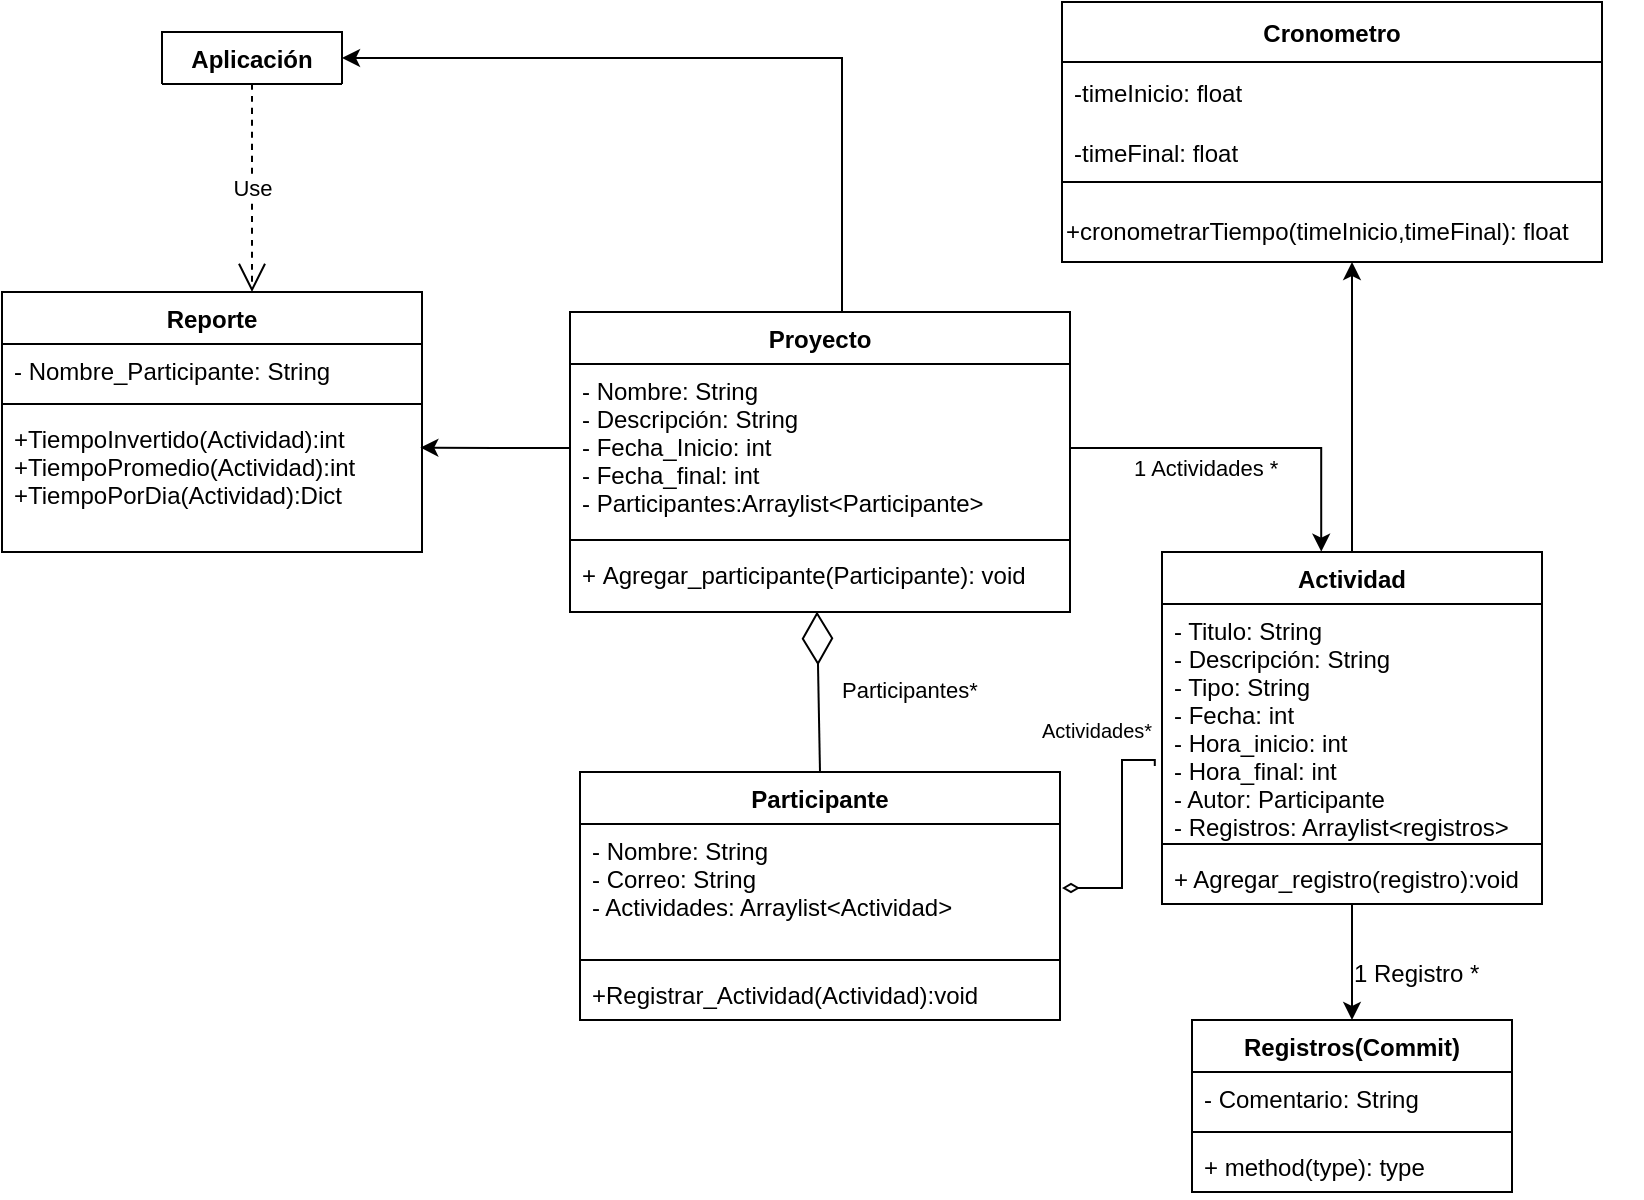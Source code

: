 <mxfile version="17.1.3" type="github">
  <diagram id="incmQxMKSfGl5wKCG0BV" name="Page-1">
    <mxGraphModel dx="1038" dy="571" grid="1" gridSize="10" guides="1" tooltips="1" connect="1" arrows="1" fold="1" page="1" pageScale="1" pageWidth="827" pageHeight="1169" math="0" shadow="0">
      <root>
        <mxCell id="0" />
        <mxCell id="1" parent="0" />
        <mxCell id="nMU5c8A6cCMtayBZ8T7W-9" style="edgeStyle=orthogonalEdgeStyle;rounded=0;orthogonalLoop=1;jettySize=auto;html=1;entryX=0.5;entryY=0;entryDx=0;entryDy=0;" edge="1" parent="1" source="XddrjZvcEHtdNuk61_eD-15" target="J5dITe3deXA6337DX1ma-1">
          <mxGeometry relative="1" as="geometry" />
        </mxCell>
        <mxCell id="nMU5c8A6cCMtayBZ8T7W-10" style="edgeStyle=orthogonalEdgeStyle;rounded=0;orthogonalLoop=1;jettySize=auto;html=1;entryX=0.5;entryY=1;entryDx=0;entryDy=0;" edge="1" parent="1" source="XddrjZvcEHtdNuk61_eD-15" target="nMU5c8A6cCMtayBZ8T7W-7">
          <mxGeometry relative="1" as="geometry" />
        </mxCell>
        <mxCell id="XddrjZvcEHtdNuk61_eD-15" value="Actividad" style="swimlane;fontStyle=1;align=center;verticalAlign=top;childLayout=stackLayout;horizontal=1;startSize=26;horizontalStack=0;resizeParent=1;resizeParentMax=0;resizeLast=0;collapsible=1;marginBottom=0;" parent="1" vertex="1">
          <mxGeometry x="600" y="360" width="190" height="176" as="geometry" />
        </mxCell>
        <mxCell id="XddrjZvcEHtdNuk61_eD-16" value="- Titulo: String &#xa;- Descripción: String&#xa;- Tipo: String&#xa;- Fecha: int&#xa;- Hora_inicio: int&#xa;- Hora_final: int&#xa;- Autor: Participante&#xa;- Registros: Arraylist&lt;registros&gt;" style="text;strokeColor=none;fillColor=none;align=left;verticalAlign=top;spacingLeft=4;spacingRight=4;overflow=hidden;rotatable=0;points=[[0,0.5],[1,0.5]];portConstraint=eastwest;" parent="XddrjZvcEHtdNuk61_eD-15" vertex="1">
          <mxGeometry y="26" width="190" height="116" as="geometry" />
        </mxCell>
        <mxCell id="XddrjZvcEHtdNuk61_eD-17" value="" style="line;strokeWidth=1;fillColor=none;align=left;verticalAlign=middle;spacingTop=-1;spacingLeft=3;spacingRight=3;rotatable=0;labelPosition=right;points=[];portConstraint=eastwest;" parent="XddrjZvcEHtdNuk61_eD-15" vertex="1">
          <mxGeometry y="142" width="190" height="8" as="geometry" />
        </mxCell>
        <mxCell id="XddrjZvcEHtdNuk61_eD-18" value="+ Agregar_registro(registro):void" style="text;strokeColor=none;fillColor=none;align=left;verticalAlign=top;spacingLeft=4;spacingRight=4;overflow=hidden;rotatable=0;points=[[0,0.5],[1,0.5]];portConstraint=eastwest;" parent="XddrjZvcEHtdNuk61_eD-15" vertex="1">
          <mxGeometry y="150" width="190" height="26" as="geometry" />
        </mxCell>
        <mxCell id="XddrjZvcEHtdNuk61_eD-19" value="Reporte" style="swimlane;fontStyle=1;align=center;verticalAlign=top;childLayout=stackLayout;horizontal=1;startSize=26;horizontalStack=0;resizeParent=1;resizeParentMax=0;resizeLast=0;collapsible=1;marginBottom=0;" parent="1" vertex="1">
          <mxGeometry x="20" y="230" width="210" height="130" as="geometry" />
        </mxCell>
        <mxCell id="XddrjZvcEHtdNuk61_eD-20" value="- Nombre_Participante: String" style="text;strokeColor=none;fillColor=none;align=left;verticalAlign=top;spacingLeft=4;spacingRight=4;overflow=hidden;rotatable=0;points=[[0,0.5],[1,0.5]];portConstraint=eastwest;" parent="XddrjZvcEHtdNuk61_eD-19" vertex="1">
          <mxGeometry y="26" width="210" height="26" as="geometry" />
        </mxCell>
        <mxCell id="XddrjZvcEHtdNuk61_eD-21" value="" style="line;strokeWidth=1;fillColor=none;align=left;verticalAlign=middle;spacingTop=-1;spacingLeft=3;spacingRight=3;rotatable=0;labelPosition=right;points=[];portConstraint=eastwest;" parent="XddrjZvcEHtdNuk61_eD-19" vertex="1">
          <mxGeometry y="52" width="210" height="8" as="geometry" />
        </mxCell>
        <mxCell id="XddrjZvcEHtdNuk61_eD-22" value="+TiempoInvertido(Actividad):int&#xa;+TiempoPromedio(Actividad):int&#xa;+TiempoPorDia(Actividad):Dict" style="text;strokeColor=none;fillColor=none;align=left;verticalAlign=top;spacingLeft=4;spacingRight=4;overflow=hidden;rotatable=0;points=[[0,0.5],[1,0.5]];portConstraint=eastwest;" parent="XddrjZvcEHtdNuk61_eD-19" vertex="1">
          <mxGeometry y="60" width="210" height="70" as="geometry" />
        </mxCell>
        <mxCell id="ZXk9ccuYGaarNcg2VIB--41" style="edgeStyle=orthogonalEdgeStyle;rounded=0;orthogonalLoop=1;jettySize=auto;html=1;entryX=1;entryY=0.5;entryDx=0;entryDy=0;" parent="1" source="ZXk9ccuYGaarNcg2VIB--42" target="ZXk9ccuYGaarNcg2VIB--51" edge="1">
          <mxGeometry relative="1" as="geometry">
            <Array as="points">
              <mxPoint x="440" y="113" />
            </Array>
          </mxGeometry>
        </mxCell>
        <mxCell id="ZXk9ccuYGaarNcg2VIB--42" value="Proyecto" style="swimlane;fontStyle=1;align=center;verticalAlign=top;childLayout=stackLayout;horizontal=1;startSize=26;horizontalStack=0;resizeParent=1;resizeParentMax=0;resizeLast=0;collapsible=1;marginBottom=0;" parent="1" vertex="1">
          <mxGeometry x="304" y="240" width="250" height="150" as="geometry">
            <mxRectangle x="289" y="220" width="80" height="26" as="alternateBounds" />
          </mxGeometry>
        </mxCell>
        <mxCell id="ZXk9ccuYGaarNcg2VIB--43" value="- Nombre: String&#xa;- Descripción: String&#xa;- Fecha_Inicio: int&#xa;- Fecha_final: int&#xa;- Participantes:Arraylist&lt;Participante&gt;" style="text;strokeColor=none;fillColor=none;align=left;verticalAlign=top;spacingLeft=4;spacingRight=4;overflow=hidden;rotatable=0;points=[[0,0.5],[1,0.5]];portConstraint=eastwest;" parent="ZXk9ccuYGaarNcg2VIB--42" vertex="1">
          <mxGeometry y="26" width="250" height="84" as="geometry" />
        </mxCell>
        <mxCell id="ZXk9ccuYGaarNcg2VIB--44" value="" style="line;strokeWidth=1;fillColor=none;align=left;verticalAlign=middle;spacingTop=-1;spacingLeft=3;spacingRight=3;rotatable=0;labelPosition=right;points=[];portConstraint=eastwest;" parent="ZXk9ccuYGaarNcg2VIB--42" vertex="1">
          <mxGeometry y="110" width="250" height="8" as="geometry" />
        </mxCell>
        <mxCell id="ZXk9ccuYGaarNcg2VIB--45" value="+ Agregar_participante(Participante): void" style="text;strokeColor=none;fillColor=none;align=left;verticalAlign=top;spacingLeft=4;spacingRight=4;overflow=hidden;rotatable=0;points=[[0,0.5],[1,0.5]];portConstraint=eastwest;" parent="ZXk9ccuYGaarNcg2VIB--42" vertex="1">
          <mxGeometry y="118" width="250" height="32" as="geometry" />
        </mxCell>
        <mxCell id="ZXk9ccuYGaarNcg2VIB--46" value="Participante" style="swimlane;fontStyle=1;align=center;verticalAlign=top;childLayout=stackLayout;horizontal=1;startSize=26;horizontalStack=0;resizeParent=1;resizeParentMax=0;resizeLast=0;collapsible=1;marginBottom=0;" parent="1" vertex="1">
          <mxGeometry x="309" y="470" width="240" height="124" as="geometry">
            <mxRectangle x="289" y="450" width="100" height="26" as="alternateBounds" />
          </mxGeometry>
        </mxCell>
        <mxCell id="ZXk9ccuYGaarNcg2VIB--47" value="-  Nombre: String&#xa;- Correo: String&#xa;- Actividades: Arraylist&lt;Actividad&gt;" style="text;strokeColor=none;fillColor=none;align=left;verticalAlign=top;spacingLeft=4;spacingRight=4;overflow=hidden;rotatable=0;points=[[0,0.5],[1,0.5]];portConstraint=eastwest;" parent="ZXk9ccuYGaarNcg2VIB--46" vertex="1">
          <mxGeometry y="26" width="240" height="64" as="geometry" />
        </mxCell>
        <mxCell id="ZXk9ccuYGaarNcg2VIB--48" value="" style="line;strokeWidth=1;fillColor=none;align=left;verticalAlign=middle;spacingTop=-1;spacingLeft=3;spacingRight=3;rotatable=0;labelPosition=right;points=[];portConstraint=eastwest;" parent="ZXk9ccuYGaarNcg2VIB--46" vertex="1">
          <mxGeometry y="90" width="240" height="8" as="geometry" />
        </mxCell>
        <mxCell id="ZXk9ccuYGaarNcg2VIB--49" value="+Registrar_Actividad(Actividad):void" style="text;strokeColor=none;fillColor=none;align=left;verticalAlign=top;spacingLeft=4;spacingRight=4;overflow=hidden;rotatable=0;points=[[0,0.5],[1,0.5]];portConstraint=eastwest;" parent="ZXk9ccuYGaarNcg2VIB--46" vertex="1">
          <mxGeometry y="98" width="240" height="26" as="geometry" />
        </mxCell>
        <mxCell id="ZXk9ccuYGaarNcg2VIB--51" value="Aplicación" style="swimlane;fontStyle=1;align=center;verticalAlign=top;childLayout=stackLayout;horizontal=1;startSize=26;horizontalStack=0;resizeParent=1;resizeParentMax=0;resizeLast=0;collapsible=1;marginBottom=0;" parent="1" vertex="1" collapsed="1">
          <mxGeometry x="100" y="100" width="90" height="26" as="geometry">
            <mxRectangle x="100" y="100" width="160" height="70" as="alternateBounds" />
          </mxGeometry>
        </mxCell>
        <mxCell id="ZXk9ccuYGaarNcg2VIB--52" value="" style="line;strokeWidth=1;fillColor=none;align=left;verticalAlign=middle;spacingTop=-1;spacingLeft=3;spacingRight=3;rotatable=0;labelPosition=right;points=[];portConstraint=eastwest;" parent="ZXk9ccuYGaarNcg2VIB--51" vertex="1">
          <mxGeometry y="26" width="160" height="44" as="geometry" />
        </mxCell>
        <mxCell id="ZXk9ccuYGaarNcg2VIB--53" value="" style="endArrow=diamondThin;endFill=0;endSize=24;html=1;curved=1;exitX=0.5;exitY=0;exitDx=0;exitDy=0;entryX=0.494;entryY=0.993;entryDx=0;entryDy=0;entryPerimeter=0;" parent="1" source="ZXk9ccuYGaarNcg2VIB--46" target="ZXk9ccuYGaarNcg2VIB--45" edge="1">
          <mxGeometry width="160" relative="1" as="geometry">
            <mxPoint x="270" y="610" as="sourcePoint" />
            <mxPoint x="420" y="390" as="targetPoint" />
          </mxGeometry>
        </mxCell>
        <mxCell id="ZXk9ccuYGaarNcg2VIB--54" value="Use" style="endArrow=open;endSize=12;dashed=1;html=1;curved=1;exitX=0.5;exitY=1;exitDx=0;exitDy=0;" parent="1" source="ZXk9ccuYGaarNcg2VIB--51" edge="1">
          <mxGeometry width="160" relative="1" as="geometry">
            <mxPoint x="340" y="350" as="sourcePoint" />
            <mxPoint x="145" y="230" as="targetPoint" />
          </mxGeometry>
        </mxCell>
        <mxCell id="ZXk9ccuYGaarNcg2VIB--57" style="edgeStyle=orthogonalEdgeStyle;rounded=0;orthogonalLoop=1;jettySize=auto;html=1;endArrow=diamondThin;endFill=0;strokeWidth=1;targetPerimeterSpacing=1;startArrow=none;exitX=-0.019;exitY=0.698;exitDx=0;exitDy=0;exitPerimeter=0;" parent="1" source="XddrjZvcEHtdNuk61_eD-16" target="ZXk9ccuYGaarNcg2VIB--47" edge="1">
          <mxGeometry relative="1" as="geometry">
            <mxPoint x="620" y="464" as="sourcePoint" />
            <Array as="points">
              <mxPoint x="596" y="464" />
              <mxPoint x="580" y="464" />
              <mxPoint x="580" y="528" />
            </Array>
          </mxGeometry>
        </mxCell>
        <mxCell id="ZXk9ccuYGaarNcg2VIB--58" value="Participantes*&#xa;" style="text;strokeColor=none;fillColor=none;align=left;verticalAlign=middle;spacingLeft=4;spacingRight=4;overflow=hidden;points=[[0,0.5],[1,0.5]];portConstraint=eastwest;rotatable=0;fontSize=11;" parent="1" vertex="1">
          <mxGeometry x="434" y="420" width="80" height="30" as="geometry" />
        </mxCell>
        <mxCell id="ZXk9ccuYGaarNcg2VIB--59" value="Actividades*&#xa;" style="text;strokeColor=none;fillColor=none;align=left;verticalAlign=middle;spacingLeft=4;spacingRight=4;overflow=hidden;points=[[0,0.5],[1,0.5]];portConstraint=eastwest;rotatable=0;fontSize=10;" parent="1" vertex="1">
          <mxGeometry x="534" y="442" width="66" height="12" as="geometry" />
        </mxCell>
        <mxCell id="ZXk9ccuYGaarNcg2VIB--62" style="edgeStyle=orthogonalEdgeStyle;rounded=0;orthogonalLoop=1;jettySize=auto;html=1;entryX=0.996;entryY=0.254;entryDx=0;entryDy=0;entryPerimeter=0;" parent="1" source="ZXk9ccuYGaarNcg2VIB--43" target="XddrjZvcEHtdNuk61_eD-22" edge="1">
          <mxGeometry relative="1" as="geometry" />
        </mxCell>
        <mxCell id="J5dITe3deXA6337DX1ma-1" value="Registros(Commit)" style="swimlane;fontStyle=1;align=center;verticalAlign=top;childLayout=stackLayout;horizontal=1;startSize=26;horizontalStack=0;resizeParent=1;resizeParentMax=0;resizeLast=0;collapsible=1;marginBottom=0;" parent="1" vertex="1">
          <mxGeometry x="615" y="594" width="160" height="86" as="geometry" />
        </mxCell>
        <mxCell id="J5dITe3deXA6337DX1ma-2" value="- Comentario: String" style="text;strokeColor=none;fillColor=none;align=left;verticalAlign=top;spacingLeft=4;spacingRight=4;overflow=hidden;rotatable=0;points=[[0,0.5],[1,0.5]];portConstraint=eastwest;" parent="J5dITe3deXA6337DX1ma-1" vertex="1">
          <mxGeometry y="26" width="160" height="26" as="geometry" />
        </mxCell>
        <mxCell id="J5dITe3deXA6337DX1ma-3" value="" style="line;strokeWidth=1;fillColor=none;align=left;verticalAlign=middle;spacingTop=-1;spacingLeft=3;spacingRight=3;rotatable=0;labelPosition=right;points=[];portConstraint=eastwest;" parent="J5dITe3deXA6337DX1ma-1" vertex="1">
          <mxGeometry y="52" width="160" height="8" as="geometry" />
        </mxCell>
        <mxCell id="J5dITe3deXA6337DX1ma-4" value="+ method(type): type" style="text;strokeColor=none;fillColor=none;align=left;verticalAlign=top;spacingLeft=4;spacingRight=4;overflow=hidden;rotatable=0;points=[[0,0.5],[1,0.5]];portConstraint=eastwest;" parent="J5dITe3deXA6337DX1ma-1" vertex="1">
          <mxGeometry y="60" width="160" height="26" as="geometry" />
        </mxCell>
        <mxCell id="J5dITe3deXA6337DX1ma-6" value="1 Registro *" style="text;strokeColor=none;fillColor=none;align=left;verticalAlign=middle;spacingLeft=4;spacingRight=4;overflow=hidden;points=[[0,0.5],[1,0.5]];portConstraint=eastwest;rotatable=0;fontSize=12;direction=east;flipV=1;flipH=0;" parent="1" vertex="1">
          <mxGeometry x="690" y="560" width="90" height="20" as="geometry" />
        </mxCell>
        <mxCell id="J5dITe3deXA6337DX1ma-8" value="1 Actividades *&#xa;" style="text;strokeColor=none;fillColor=none;align=left;verticalAlign=middle;spacingLeft=4;spacingRight=4;overflow=hidden;points=[[0,0.5],[1,0.5]];portConstraint=eastwest;rotatable=0;fontSize=11;" parent="1" vertex="1">
          <mxGeometry x="580" y="310" width="90" height="21" as="geometry" />
        </mxCell>
        <mxCell id="nMU5c8A6cCMtayBZ8T7W-1" value="Cronometro" style="swimlane;fontStyle=1;childLayout=stackLayout;horizontal=1;startSize=30;horizontalStack=0;resizeParent=1;resizeParentMax=0;resizeLast=0;collapsible=1;marginBottom=0;" vertex="1" parent="1">
          <mxGeometry x="550" y="85" width="270" height="130" as="geometry" />
        </mxCell>
        <mxCell id="nMU5c8A6cCMtayBZ8T7W-2" value="-timeInicio: float" style="text;strokeColor=none;fillColor=none;align=left;verticalAlign=middle;spacingLeft=4;spacingRight=4;overflow=hidden;points=[[0,0.5],[1,0.5]];portConstraint=eastwest;rotatable=0;" vertex="1" parent="nMU5c8A6cCMtayBZ8T7W-1">
          <mxGeometry y="30" width="270" height="30" as="geometry" />
        </mxCell>
        <mxCell id="nMU5c8A6cCMtayBZ8T7W-3" value="-timeFinal: float" style="text;strokeColor=none;fillColor=none;align=left;verticalAlign=middle;spacingLeft=4;spacingRight=4;overflow=hidden;points=[[0,0.5],[1,0.5]];portConstraint=eastwest;rotatable=0;" vertex="1" parent="nMU5c8A6cCMtayBZ8T7W-1">
          <mxGeometry y="60" width="270" height="30" as="geometry" />
        </mxCell>
        <mxCell id="nMU5c8A6cCMtayBZ8T7W-5" value="" style="swimlane;startSize=0;" vertex="1" parent="nMU5c8A6cCMtayBZ8T7W-1">
          <mxGeometry y="90" width="270" height="40" as="geometry" />
        </mxCell>
        <mxCell id="nMU5c8A6cCMtayBZ8T7W-7" value="+cronometrarTiempo(timeInicio,timeFinal): float" style="text;html=1;strokeColor=none;fillColor=none;align=left;verticalAlign=middle;whiteSpace=wrap;rounded=0;" vertex="1" parent="nMU5c8A6cCMtayBZ8T7W-5">
          <mxGeometry y="10" width="290" height="30" as="geometry" />
        </mxCell>
        <mxCell id="nMU5c8A6cCMtayBZ8T7W-12" style="edgeStyle=orthogonalEdgeStyle;rounded=0;orthogonalLoop=1;jettySize=auto;html=1;entryX=0.419;entryY=-0.001;entryDx=0;entryDy=0;entryPerimeter=0;" edge="1" parent="1" source="ZXk9ccuYGaarNcg2VIB--43" target="XddrjZvcEHtdNuk61_eD-15">
          <mxGeometry relative="1" as="geometry" />
        </mxCell>
      </root>
    </mxGraphModel>
  </diagram>
</mxfile>
